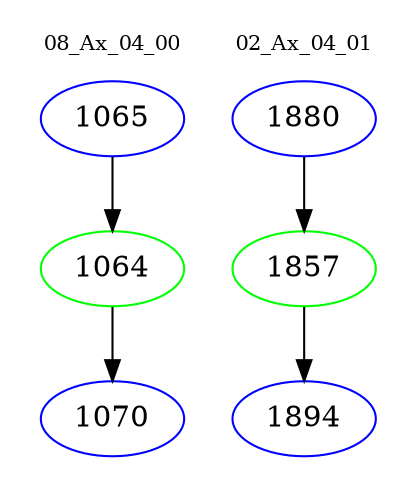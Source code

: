 digraph{
subgraph cluster_0 {
color = white
label = "08_Ax_04_00";
fontsize=10;
T0_1065 [label="1065", color="blue"]
T0_1065 -> T0_1064 [color="black"]
T0_1064 [label="1064", color="green"]
T0_1064 -> T0_1070 [color="black"]
T0_1070 [label="1070", color="blue"]
}
subgraph cluster_1 {
color = white
label = "02_Ax_04_01";
fontsize=10;
T1_1880 [label="1880", color="blue"]
T1_1880 -> T1_1857 [color="black"]
T1_1857 [label="1857", color="green"]
T1_1857 -> T1_1894 [color="black"]
T1_1894 [label="1894", color="blue"]
}
}
